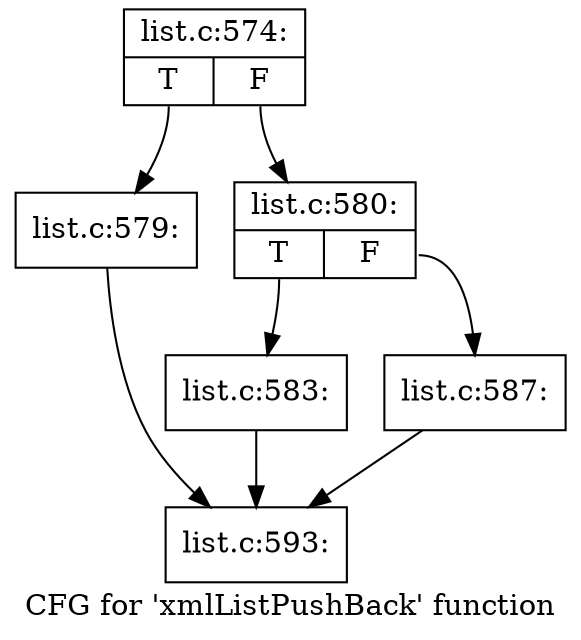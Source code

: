 digraph "CFG for 'xmlListPushBack' function" {
	label="CFG for 'xmlListPushBack' function";

	Node0x525aa60 [shape=record,label="{list.c:574:|{<s0>T|<s1>F}}"];
	Node0x525aa60:s0 -> Node0x525b870;
	Node0x525aa60:s1 -> Node0x525b8c0;
	Node0x525b870 [shape=record,label="{list.c:579:}"];
	Node0x525b870 -> Node0x52577a0;
	Node0x525b8c0 [shape=record,label="{list.c:580:|{<s0>T|<s1>F}}"];
	Node0x525b8c0:s0 -> Node0x525c120;
	Node0x525b8c0:s1 -> Node0x525c170;
	Node0x525c120 [shape=record,label="{list.c:583:}"];
	Node0x525c120 -> Node0x52577a0;
	Node0x525c170 [shape=record,label="{list.c:587:}"];
	Node0x525c170 -> Node0x52577a0;
	Node0x52577a0 [shape=record,label="{list.c:593:}"];
}
